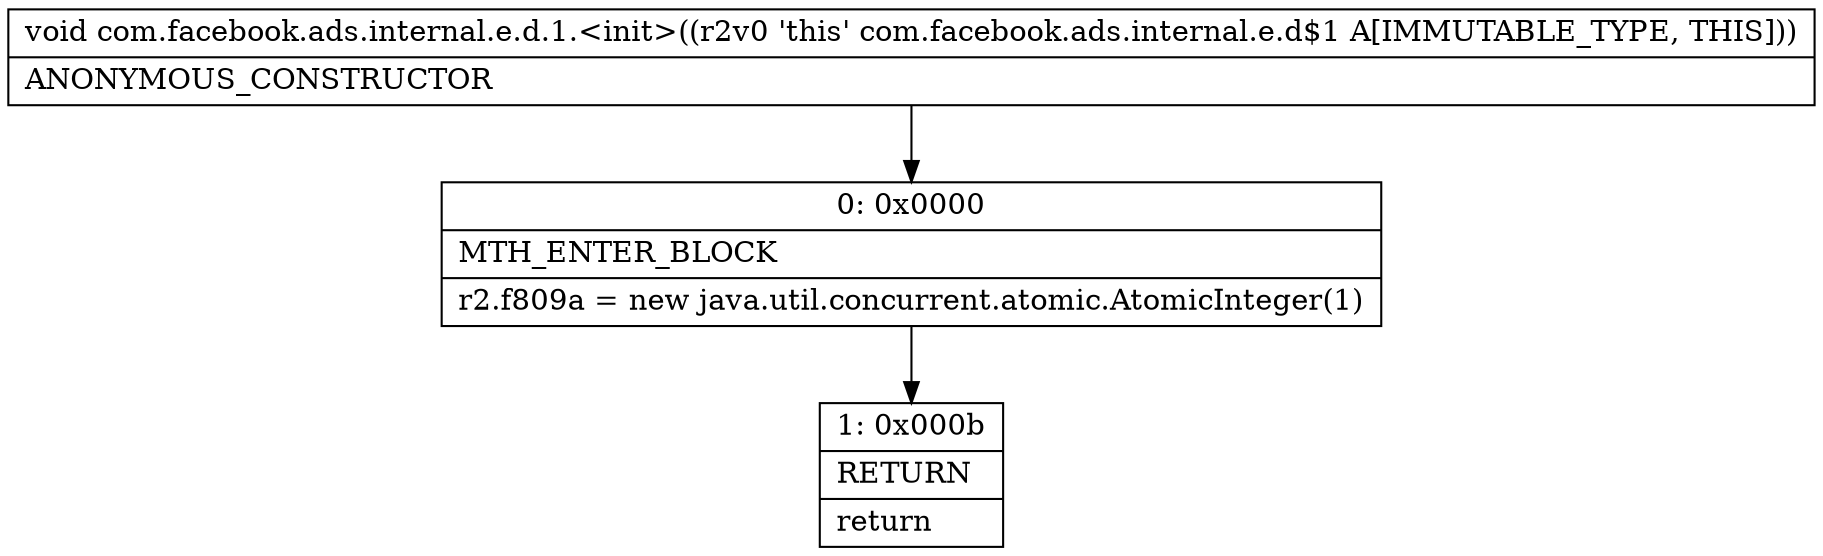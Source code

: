 digraph "CFG forcom.facebook.ads.internal.e.d.1.\<init\>()V" {
Node_0 [shape=record,label="{0\:\ 0x0000|MTH_ENTER_BLOCK\l|r2.f809a = new java.util.concurrent.atomic.AtomicInteger(1)\l}"];
Node_1 [shape=record,label="{1\:\ 0x000b|RETURN\l|return\l}"];
MethodNode[shape=record,label="{void com.facebook.ads.internal.e.d.1.\<init\>((r2v0 'this' com.facebook.ads.internal.e.d$1 A[IMMUTABLE_TYPE, THIS]))  | ANONYMOUS_CONSTRUCTOR\l}"];
MethodNode -> Node_0;
Node_0 -> Node_1;
}

